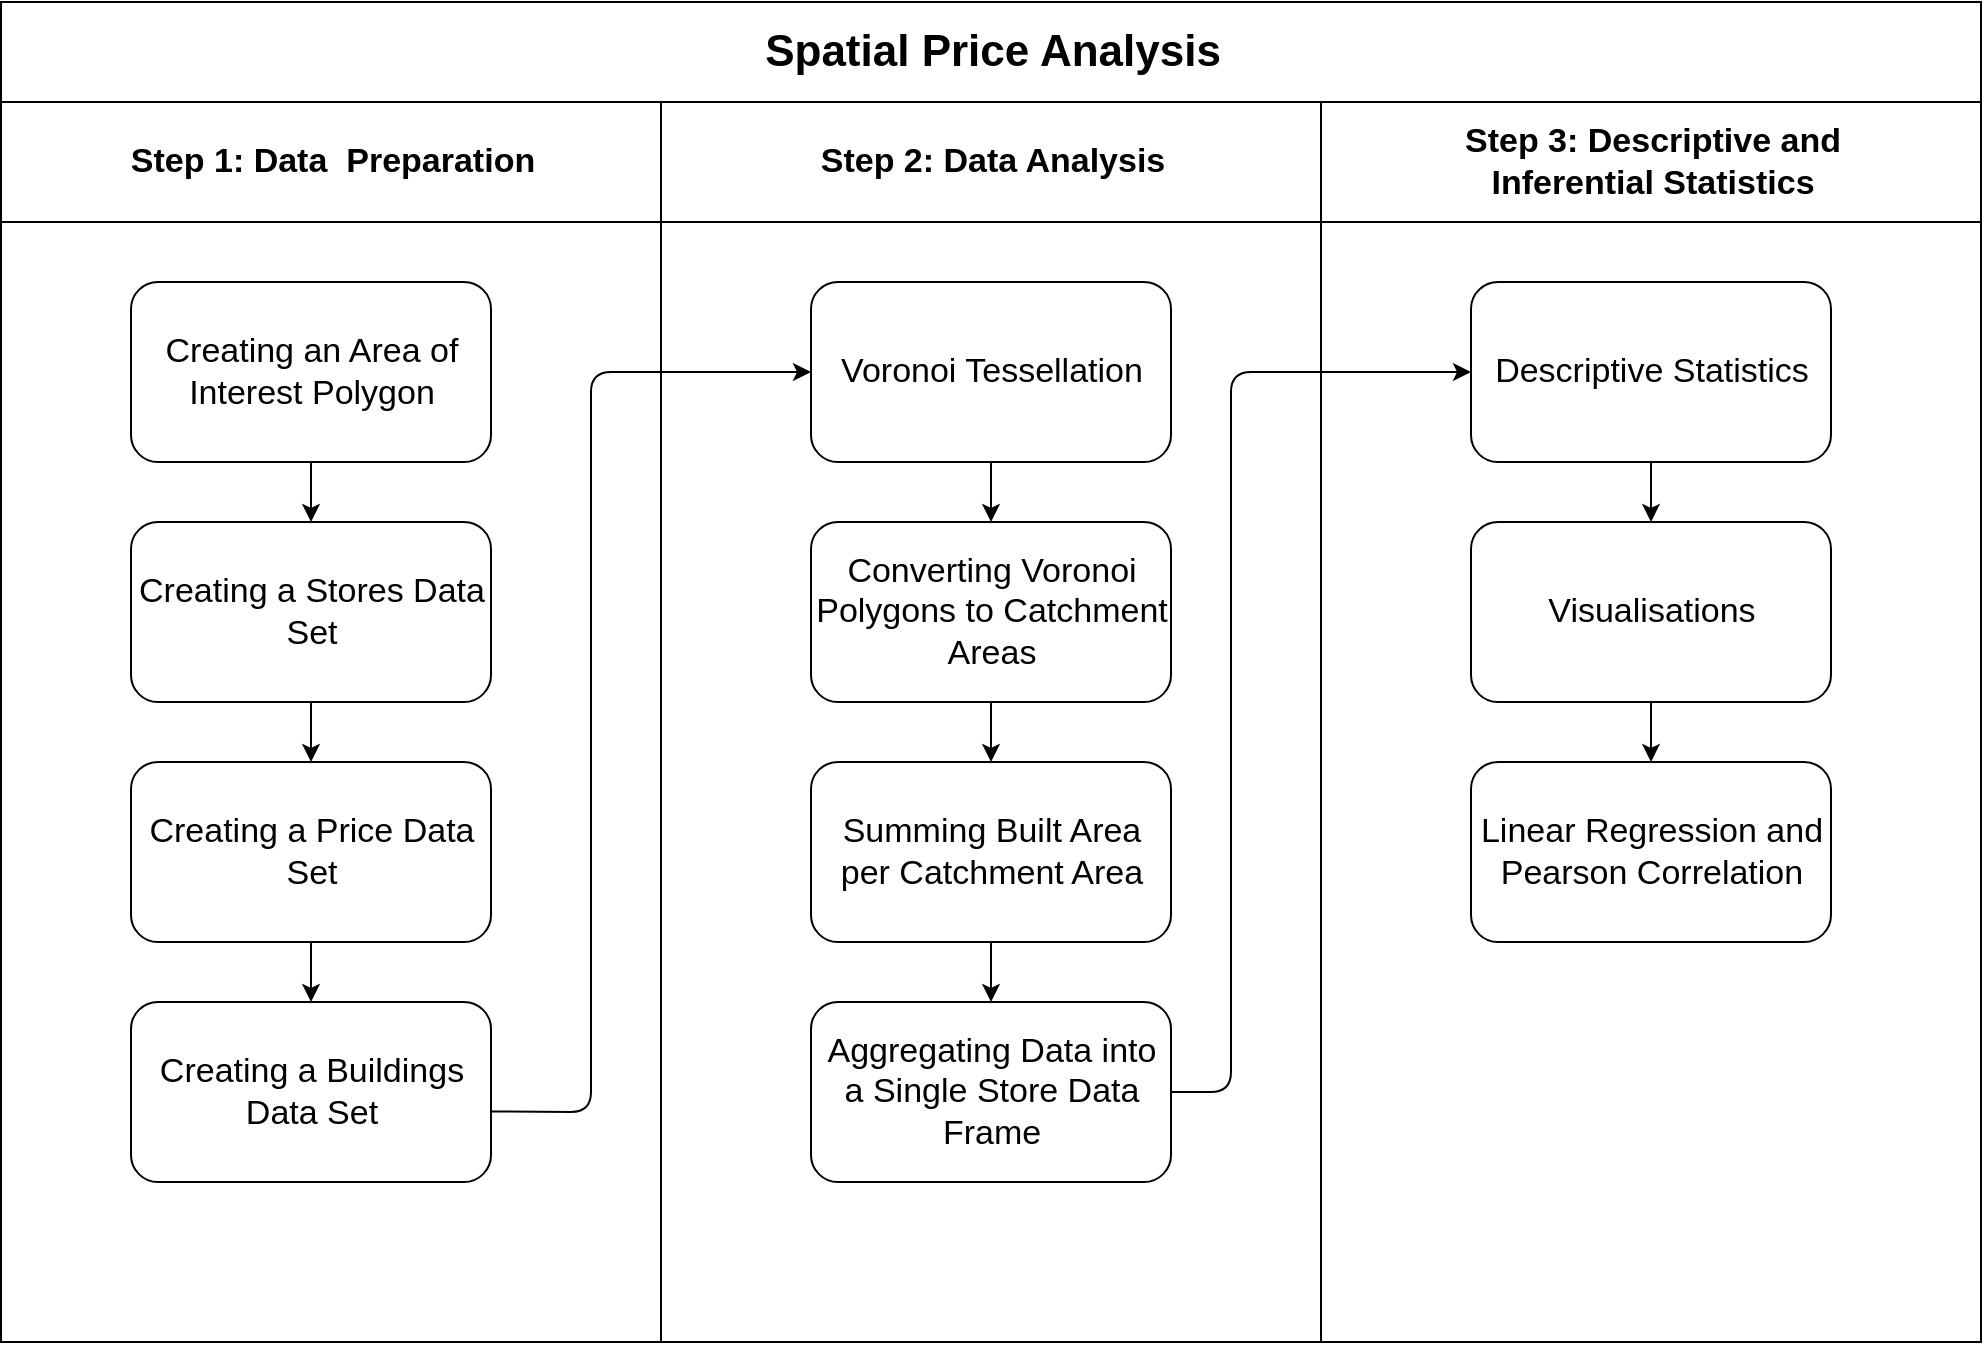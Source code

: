 <mxfile version="12.6.6" type="device"><diagram name="Page-1" id="74e2e168-ea6b-b213-b513-2b3c1d86103e"><mxGraphModel dx="2595" dy="1368" grid="1" gridSize="10" guides="1" tooltips="1" connect="1" arrows="1" fold="1" page="1" pageScale="1" pageWidth="1169" pageHeight="827" background="#ffffff" math="0" shadow="0"><root><mxCell id="0"/><mxCell id="1" parent="0"/><mxCell id="uvFWG94UkX47DqU9Ah1x-1" value="Spatial Price Analysis" style="swimlane;html=1;childLayout=stackLayout;resizeParent=1;resizeParentMax=0;startSize=50;fontFamily=Helvetica;fontSize=22;" parent="1" vertex="1"><mxGeometry x="87.5" y="77" width="990" height="670" as="geometry"/></mxCell><mxCell id="uvFWG94UkX47DqU9Ah1x-3" value="Step 1: Data&amp;nbsp; Preparation" style="swimlane;html=1;startSize=60;fontSize=17;" parent="uvFWG94UkX47DqU9Ah1x-1" vertex="1"><mxGeometry y="50" width="330" height="620" as="geometry"/></mxCell><mxCell id="uvFWG94UkX47DqU9Ah1x-9" value="Creating an Area of Interest Polygon" style="rounded=1;whiteSpace=wrap;html=1;fontFamily=Helvetica;fontSize=17;" parent="uvFWG94UkX47DqU9Ah1x-3" vertex="1"><mxGeometry x="65" y="90" width="180" height="90" as="geometry"/></mxCell><mxCell id="uvFWG94UkX47DqU9Ah1x-12" value="Creating a Stores Data Set" style="rounded=1;whiteSpace=wrap;html=1;fontFamily=Helvetica;fontSize=17;" parent="uvFWG94UkX47DqU9Ah1x-3" vertex="1"><mxGeometry x="65" y="210" width="180" height="90" as="geometry"/></mxCell><mxCell id="uvFWG94UkX47DqU9Ah1x-13" value="Creating a Price Data Set" style="rounded=1;whiteSpace=wrap;html=1;fontFamily=Helvetica;fontSize=17;" parent="uvFWG94UkX47DqU9Ah1x-3" vertex="1"><mxGeometry x="65" y="330" width="180" height="90" as="geometry"/></mxCell><mxCell id="uvFWG94UkX47DqU9Ah1x-15" value="Creating a Buildings Data Set" style="rounded=1;whiteSpace=wrap;html=1;fontFamily=Helvetica;fontSize=17;" parent="uvFWG94UkX47DqU9Ah1x-3" vertex="1"><mxGeometry x="65" y="450" width="180" height="90" as="geometry"/></mxCell><mxCell id="uvFWG94UkX47DqU9Ah1x-16" value="" style="endArrow=classic;html=1;fontFamily=Helvetica;fontSize=17;entryX=0.5;entryY=0;entryDx=0;entryDy=0;" parent="uvFWG94UkX47DqU9Ah1x-3" source="uvFWG94UkX47DqU9Ah1x-9" target="uvFWG94UkX47DqU9Ah1x-12" edge="1"><mxGeometry width="50" height="50" relative="1" as="geometry"><mxPoint x="5" y="790" as="sourcePoint"/><mxPoint x="55" y="740" as="targetPoint"/></mxGeometry></mxCell><mxCell id="uvFWG94UkX47DqU9Ah1x-17" value="" style="endArrow=classic;html=1;fontFamily=Helvetica;fontSize=17;" parent="uvFWG94UkX47DqU9Ah1x-3" source="uvFWG94UkX47DqU9Ah1x-12" target="uvFWG94UkX47DqU9Ah1x-13" edge="1"><mxGeometry width="50" height="50" relative="1" as="geometry"><mxPoint x="5" y="790" as="sourcePoint"/><mxPoint x="55" y="740" as="targetPoint"/></mxGeometry></mxCell><mxCell id="fdP0J5eGGoW9Dilnqvcu-1" value="" style="endArrow=classic;html=1;" edge="1" parent="uvFWG94UkX47DqU9Ah1x-3" source="uvFWG94UkX47DqU9Ah1x-13" target="uvFWG94UkX47DqU9Ah1x-15"><mxGeometry width="50" height="50" relative="1" as="geometry"><mxPoint x="5" y="790" as="sourcePoint"/><mxPoint x="55" y="740" as="targetPoint"/></mxGeometry></mxCell><mxCell id="uvFWG94UkX47DqU9Ah1x-5" value="Step 2: Data Analysis" style="swimlane;html=1;startSize=60;fontSize=17;" parent="uvFWG94UkX47DqU9Ah1x-1" vertex="1"><mxGeometry x="330" y="50" width="330" height="620" as="geometry"/></mxCell><mxCell id="uvFWG94UkX47DqU9Ah1x-21" value="Voronoi Tessellation" style="rounded=1;whiteSpace=wrap;html=1;fontFamily=Helvetica;fontSize=17;" parent="uvFWG94UkX47DqU9Ah1x-5" vertex="1"><mxGeometry x="75" y="90" width="180" height="90" as="geometry"/></mxCell><mxCell id="uvFWG94UkX47DqU9Ah1x-22" value="Converting Voronoi Polygons to Catchment Areas" style="rounded=1;whiteSpace=wrap;html=1;fontFamily=Helvetica;fontSize=17;" parent="uvFWG94UkX47DqU9Ah1x-5" vertex="1"><mxGeometry x="75" y="210" width="180" height="90" as="geometry"/></mxCell><mxCell id="uvFWG94UkX47DqU9Ah1x-23" value="Summing Built Area per Catchment Area" style="rounded=1;whiteSpace=wrap;html=1;fontFamily=Helvetica;fontSize=17;" parent="uvFWG94UkX47DqU9Ah1x-5" vertex="1"><mxGeometry x="75" y="330" width="180" height="90" as="geometry"/></mxCell><mxCell id="uvFWG94UkX47DqU9Ah1x-24" value="Aggregating Data into a Single Store Data Frame" style="rounded=1;whiteSpace=wrap;html=1;fontFamily=Helvetica;fontSize=17;" parent="uvFWG94UkX47DqU9Ah1x-5" vertex="1"><mxGeometry x="75" y="450" width="180" height="90" as="geometry"/></mxCell><mxCell id="uvFWG94UkX47DqU9Ah1x-25" value="" style="endArrow=classic;html=1;fontFamily=Helvetica;fontSize=17;" parent="uvFWG94UkX47DqU9Ah1x-5" source="uvFWG94UkX47DqU9Ah1x-21" target="uvFWG94UkX47DqU9Ah1x-22" edge="1"><mxGeometry width="50" height="50" relative="1" as="geometry"><mxPoint x="-325" y="790" as="sourcePoint"/><mxPoint x="-275" y="740" as="targetPoint"/></mxGeometry></mxCell><mxCell id="uvFWG94UkX47DqU9Ah1x-26" value="" style="endArrow=classic;html=1;fontFamily=Helvetica;fontSize=17;" parent="uvFWG94UkX47DqU9Ah1x-5" source="uvFWG94UkX47DqU9Ah1x-22" target="uvFWG94UkX47DqU9Ah1x-23" edge="1"><mxGeometry width="50" height="50" relative="1" as="geometry"><mxPoint x="-325" y="790" as="sourcePoint"/><mxPoint x="-275" y="740" as="targetPoint"/></mxGeometry></mxCell><mxCell id="uvFWG94UkX47DqU9Ah1x-27" value="" style="endArrow=classic;html=1;fontFamily=Helvetica;fontSize=17;" parent="uvFWG94UkX47DqU9Ah1x-5" source="uvFWG94UkX47DqU9Ah1x-23" target="uvFWG94UkX47DqU9Ah1x-24" edge="1"><mxGeometry width="50" height="50" relative="1" as="geometry"><mxPoint x="-325" y="790" as="sourcePoint"/><mxPoint x="-275" y="740" as="targetPoint"/></mxGeometry></mxCell><mxCell id="uvFWG94UkX47DqU9Ah1x-4" value="&lt;div&gt;Step 3: Descriptive and&lt;/div&gt;&lt;div&gt; Inferential Statistics&lt;/div&gt;" style="swimlane;html=1;startSize=60;fontSize=17;" parent="uvFWG94UkX47DqU9Ah1x-1" vertex="1"><mxGeometry x="660" y="50" width="330" height="620" as="geometry"/></mxCell><mxCell id="uvFWG94UkX47DqU9Ah1x-28" value="Descriptive Statistics" style="rounded=1;whiteSpace=wrap;html=1;fontFamily=Helvetica;fontSize=17;" parent="uvFWG94UkX47DqU9Ah1x-4" vertex="1"><mxGeometry x="75" y="90" width="180" height="90" as="geometry"/></mxCell><mxCell id="uvFWG94UkX47DqU9Ah1x-30" value="Visualisations" style="rounded=1;whiteSpace=wrap;html=1;fontFamily=Helvetica;fontSize=17;" parent="uvFWG94UkX47DqU9Ah1x-4" vertex="1"><mxGeometry x="75" y="210" width="180" height="90" as="geometry"/></mxCell><mxCell id="uvFWG94UkX47DqU9Ah1x-31" value="Linear Regression and Pearson Correlation" style="rounded=1;whiteSpace=wrap;html=1;fontFamily=Helvetica;fontSize=17;" parent="uvFWG94UkX47DqU9Ah1x-4" vertex="1"><mxGeometry x="75" y="330" width="180" height="90" as="geometry"/></mxCell><mxCell id="uvFWG94UkX47DqU9Ah1x-32" value="" style="endArrow=classic;html=1;fontFamily=Helvetica;fontSize=17;" parent="uvFWG94UkX47DqU9Ah1x-4" source="uvFWG94UkX47DqU9Ah1x-28" target="uvFWG94UkX47DqU9Ah1x-30" edge="1"><mxGeometry width="50" height="50" relative="1" as="geometry"><mxPoint x="-655" y="790" as="sourcePoint"/><mxPoint x="-605" y="740" as="targetPoint"/></mxGeometry></mxCell><mxCell id="uvFWG94UkX47DqU9Ah1x-33" value="" style="endArrow=classic;html=1;fontFamily=Helvetica;fontSize=17;" parent="uvFWG94UkX47DqU9Ah1x-4" target="uvFWG94UkX47DqU9Ah1x-31" edge="1"><mxGeometry width="50" height="50" relative="1" as="geometry"><mxPoint x="165" y="300" as="sourcePoint"/><mxPoint x="215" y="250" as="targetPoint"/></mxGeometry></mxCell><mxCell id="uvFWG94UkX47DqU9Ah1x-29" value="" style="endArrow=classic;html=1;fontFamily=Helvetica;fontSize=17;exitX=0.999;exitY=0.608;exitDx=0;exitDy=0;exitPerimeter=0;" parent="uvFWG94UkX47DqU9Ah1x-1" source="uvFWG94UkX47DqU9Ah1x-15" target="uvFWG94UkX47DqU9Ah1x-21" edge="1"><mxGeometry width="50" height="50" relative="1" as="geometry"><mxPoint x="5" y="840" as="sourcePoint"/><mxPoint x="55" y="790" as="targetPoint"/><Array as="points"><mxPoint x="295" y="555"/><mxPoint x="295" y="185"/></Array></mxGeometry></mxCell><mxCell id="uvFWG94UkX47DqU9Ah1x-34" value="" style="endArrow=classic;html=1;fontFamily=Helvetica;fontSize=17;exitX=1;exitY=0.5;exitDx=0;exitDy=0;" parent="uvFWG94UkX47DqU9Ah1x-1" source="uvFWG94UkX47DqU9Ah1x-24" target="uvFWG94UkX47DqU9Ah1x-28" edge="1"><mxGeometry width="50" height="50" relative="1" as="geometry"><mxPoint x="485" y="580" as="sourcePoint"/><mxPoint x="535" y="530" as="targetPoint"/><Array as="points"><mxPoint x="615" y="545"/><mxPoint x="615" y="185"/></Array></mxGeometry></mxCell></root></mxGraphModel></diagram></mxfile>